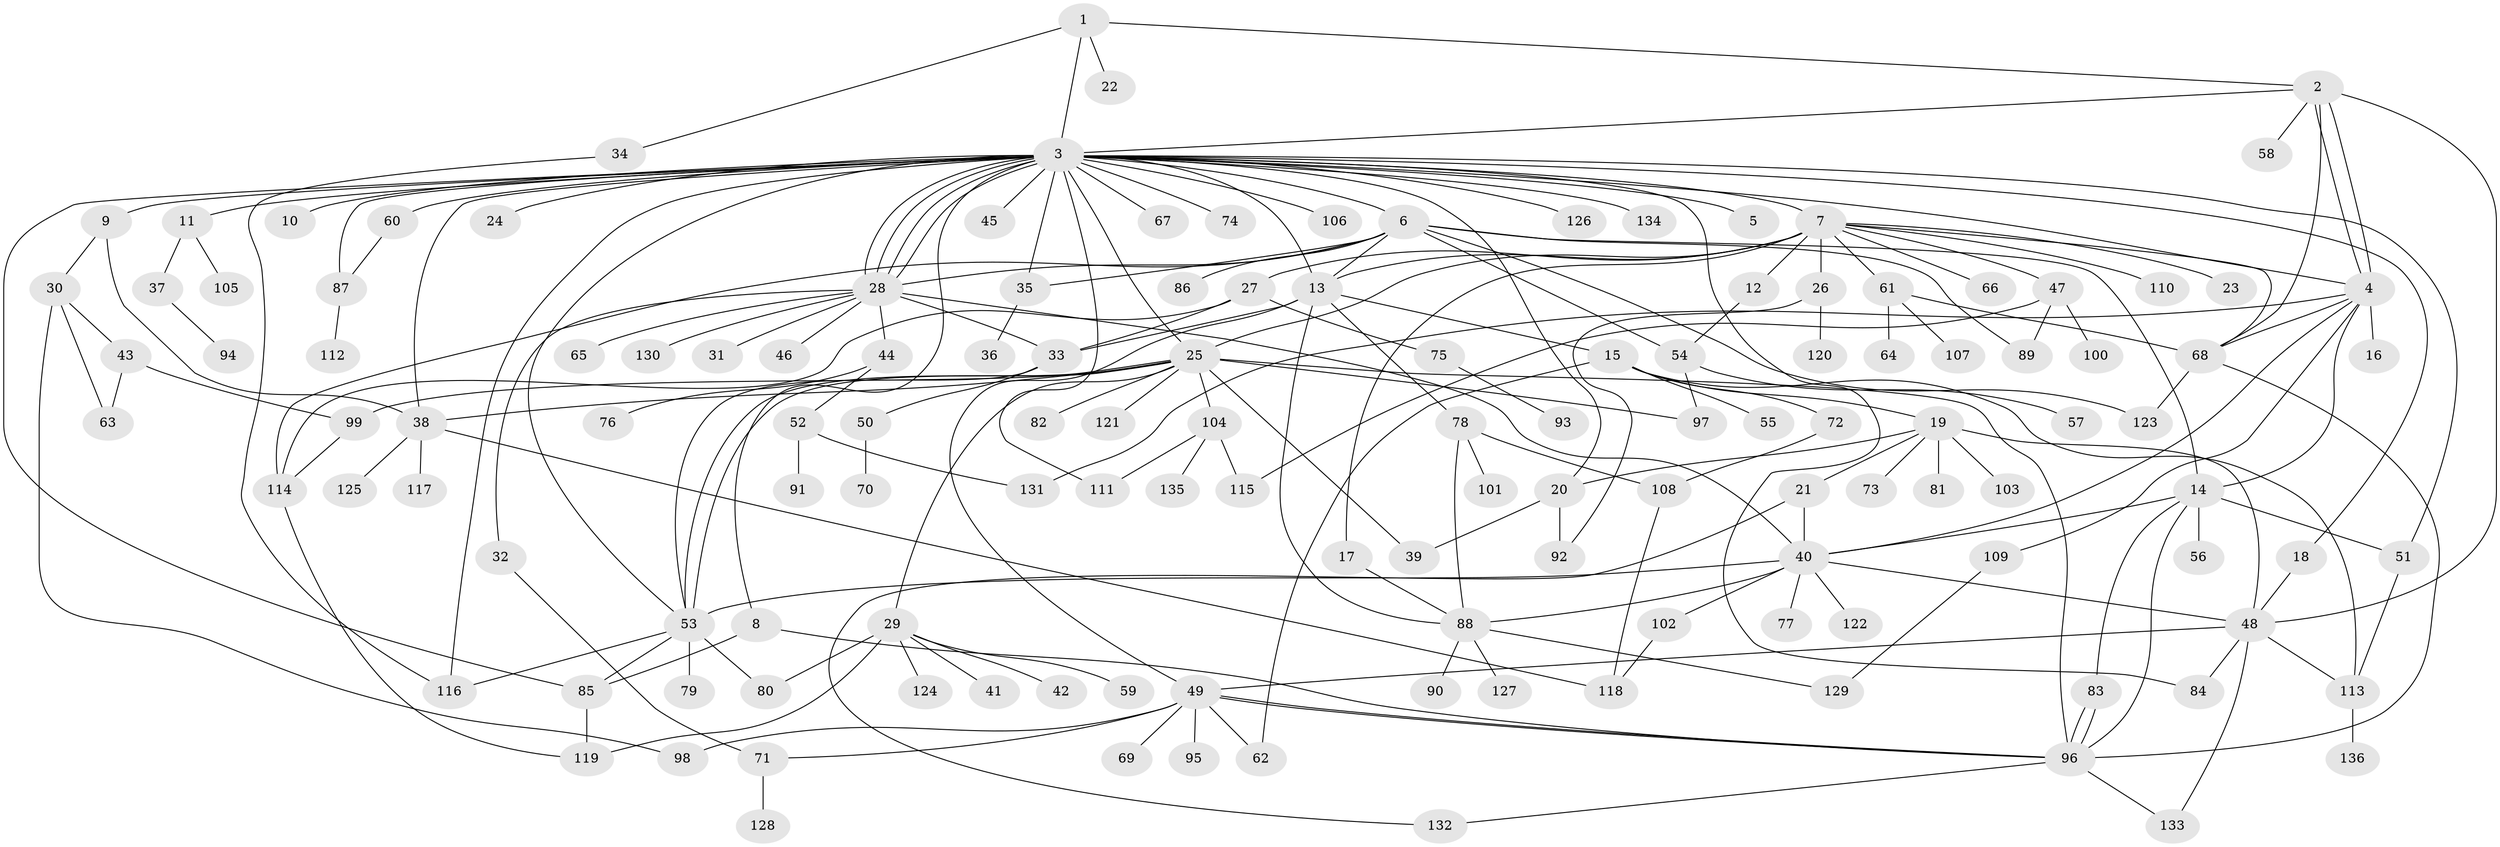 // Generated by graph-tools (version 1.1) at 2025/01/03/09/25 03:01:51]
// undirected, 136 vertices, 210 edges
graph export_dot {
graph [start="1"]
  node [color=gray90,style=filled];
  1;
  2;
  3;
  4;
  5;
  6;
  7;
  8;
  9;
  10;
  11;
  12;
  13;
  14;
  15;
  16;
  17;
  18;
  19;
  20;
  21;
  22;
  23;
  24;
  25;
  26;
  27;
  28;
  29;
  30;
  31;
  32;
  33;
  34;
  35;
  36;
  37;
  38;
  39;
  40;
  41;
  42;
  43;
  44;
  45;
  46;
  47;
  48;
  49;
  50;
  51;
  52;
  53;
  54;
  55;
  56;
  57;
  58;
  59;
  60;
  61;
  62;
  63;
  64;
  65;
  66;
  67;
  68;
  69;
  70;
  71;
  72;
  73;
  74;
  75;
  76;
  77;
  78;
  79;
  80;
  81;
  82;
  83;
  84;
  85;
  86;
  87;
  88;
  89;
  90;
  91;
  92;
  93;
  94;
  95;
  96;
  97;
  98;
  99;
  100;
  101;
  102;
  103;
  104;
  105;
  106;
  107;
  108;
  109;
  110;
  111;
  112;
  113;
  114;
  115;
  116;
  117;
  118;
  119;
  120;
  121;
  122;
  123;
  124;
  125;
  126;
  127;
  128;
  129;
  130;
  131;
  132;
  133;
  134;
  135;
  136;
  1 -- 2;
  1 -- 3;
  1 -- 22;
  1 -- 34;
  2 -- 3;
  2 -- 4;
  2 -- 4;
  2 -- 48;
  2 -- 58;
  2 -- 68;
  3 -- 4;
  3 -- 5;
  3 -- 6;
  3 -- 7;
  3 -- 8;
  3 -- 9;
  3 -- 10;
  3 -- 11;
  3 -- 13;
  3 -- 18;
  3 -- 20;
  3 -- 24;
  3 -- 25;
  3 -- 28;
  3 -- 28;
  3 -- 28;
  3 -- 28;
  3 -- 35;
  3 -- 38;
  3 -- 45;
  3 -- 51;
  3 -- 53;
  3 -- 60;
  3 -- 67;
  3 -- 74;
  3 -- 84;
  3 -- 85;
  3 -- 87;
  3 -- 106;
  3 -- 111;
  3 -- 116;
  3 -- 126;
  3 -- 134;
  4 -- 14;
  4 -- 16;
  4 -- 40;
  4 -- 68;
  4 -- 109;
  4 -- 131;
  6 -- 13;
  6 -- 14;
  6 -- 28;
  6 -- 35;
  6 -- 54;
  6 -- 86;
  6 -- 89;
  6 -- 114;
  6 -- 123;
  7 -- 12;
  7 -- 13;
  7 -- 17;
  7 -- 23;
  7 -- 25;
  7 -- 26;
  7 -- 27;
  7 -- 47;
  7 -- 61;
  7 -- 66;
  7 -- 68;
  7 -- 110;
  8 -- 85;
  8 -- 96;
  9 -- 30;
  9 -- 38;
  11 -- 37;
  11 -- 105;
  12 -- 54;
  13 -- 15;
  13 -- 33;
  13 -- 49;
  13 -- 78;
  13 -- 88;
  14 -- 40;
  14 -- 51;
  14 -- 56;
  14 -- 83;
  14 -- 96;
  15 -- 19;
  15 -- 55;
  15 -- 62;
  15 -- 72;
  15 -- 113;
  17 -- 88;
  18 -- 48;
  19 -- 20;
  19 -- 21;
  19 -- 48;
  19 -- 73;
  19 -- 81;
  19 -- 103;
  20 -- 39;
  20 -- 92;
  21 -- 40;
  21 -- 132;
  25 -- 29;
  25 -- 38;
  25 -- 39;
  25 -- 53;
  25 -- 53;
  25 -- 82;
  25 -- 96;
  25 -- 97;
  25 -- 99;
  25 -- 104;
  25 -- 121;
  26 -- 92;
  26 -- 120;
  27 -- 33;
  27 -- 75;
  27 -- 114;
  28 -- 31;
  28 -- 32;
  28 -- 33;
  28 -- 40;
  28 -- 44;
  28 -- 46;
  28 -- 65;
  28 -- 130;
  29 -- 41;
  29 -- 42;
  29 -- 59;
  29 -- 80;
  29 -- 119;
  29 -- 124;
  30 -- 43;
  30 -- 63;
  30 -- 98;
  32 -- 71;
  33 -- 50;
  33 -- 53;
  34 -- 116;
  35 -- 36;
  37 -- 94;
  38 -- 117;
  38 -- 118;
  38 -- 125;
  40 -- 48;
  40 -- 53;
  40 -- 77;
  40 -- 88;
  40 -- 102;
  40 -- 122;
  43 -- 63;
  43 -- 99;
  44 -- 52;
  44 -- 76;
  47 -- 89;
  47 -- 100;
  47 -- 115;
  48 -- 49;
  48 -- 84;
  48 -- 113;
  48 -- 133;
  49 -- 62;
  49 -- 69;
  49 -- 71;
  49 -- 95;
  49 -- 96;
  49 -- 96;
  49 -- 98;
  50 -- 70;
  51 -- 113;
  52 -- 91;
  52 -- 131;
  53 -- 79;
  53 -- 80;
  53 -- 85;
  53 -- 116;
  54 -- 57;
  54 -- 97;
  60 -- 87;
  61 -- 64;
  61 -- 68;
  61 -- 107;
  68 -- 96;
  68 -- 123;
  71 -- 128;
  72 -- 108;
  75 -- 93;
  78 -- 88;
  78 -- 101;
  78 -- 108;
  83 -- 96;
  83 -- 96;
  85 -- 119;
  87 -- 112;
  88 -- 90;
  88 -- 127;
  88 -- 129;
  96 -- 132;
  96 -- 133;
  99 -- 114;
  102 -- 118;
  104 -- 111;
  104 -- 115;
  104 -- 135;
  108 -- 118;
  109 -- 129;
  113 -- 136;
  114 -- 119;
}
